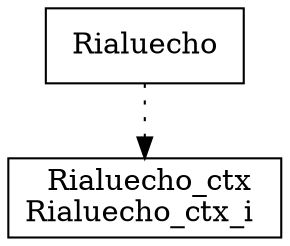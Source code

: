 digraph {
Rialuecho [ label=" Rialuecho " shape= box ]
Rialuecho_ctx_i [ label=" Rialuecho_ctx\nRialuecho_ctx_i " shape= box ]

"Rialuecho" -> "Rialuecho_ctx_i" [style= dotted ]
}
